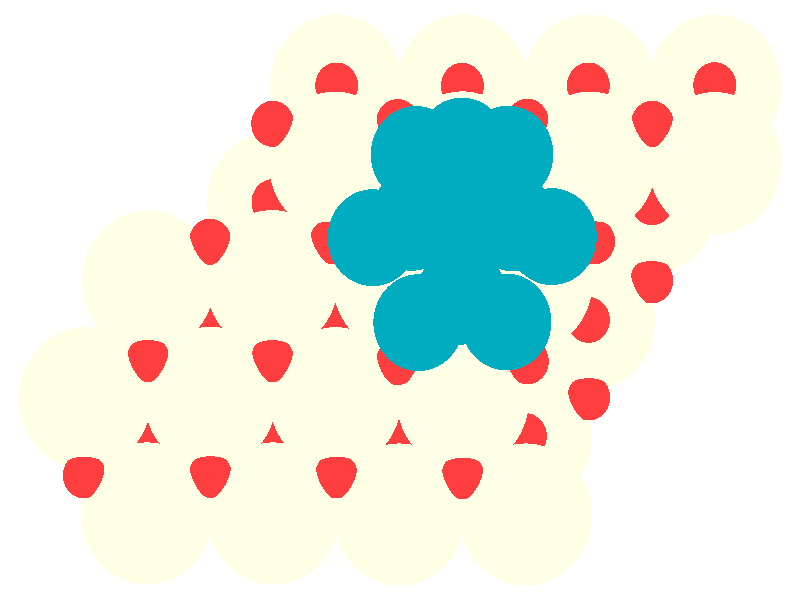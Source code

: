 #include "colors.inc"
#include "finish.inc"

global_settings {assumed_gamma 1 max_trace_level 6}
background {color White}
camera {orthographic
  right -24.63*x up 17.23*y
  direction 1.00*z
  location <0,0,50.00> look_at <0,0,0>}
light_source {<  2.00,   3.00,  40.00> color White
  area_light <0.70, 0, 0>, <0, 0.70, 0>, 3, 3
  adaptive 1 jitter}

#declare simple = finish {phong 0.7}
#declare pale = finish {ambient .5 diffuse .85 roughness .001 specular 0.200 }
#declare intermediate = finish {ambient 0.3 diffuse 0.6 specular 0.10 roughness 0.04 }
#declare vmd = finish {ambient .0 diffuse .65 phong 0.1 phong_size 40. specular 0.500 }
#declare jmol = finish {ambient .2 diffuse .6 specular 1 roughness .001 metallic}
#declare ase2 = finish {ambient 0.05 brilliance 3 diffuse 0.6 metallic specular 0.70 roughness 0.04 reflection 0.15}
#declare ase3 = finish {ambient .15 brilliance 2 diffuse .6 metallic specular 1. roughness .001 reflection .0}
#declare glass = finish {ambient .05 diffuse .3 specular 1. roughness .001}
#declare glass2 = finish {ambient .0 diffuse .3 specular 1. reflection .25 roughness .001}
#declare Rcell = 0.020;
#declare Rbond = 0.100;

#macro atom(LOC, R, COL, TRANS, FIN)
  sphere{LOC, R texture{pigment{color COL transmit TRANS} finish{FIN}}}
#end
#macro constrain(LOC, R, COL, TRANS FIN)
union{torus{R, Rcell rotate 45*z texture{pigment{color COL transmit TRANS} finish{FIN}}}
      torus{R, Rcell rotate -45*z texture{pigment{color COL transmit TRANS} finish{FIN}}}
      translate LOC}
#end

atom(< -1.96,   6.16,  -9.85>, 2.04, rgb <1.00, 1.00, 0.78>, 0.0, ase3) // #0 
atom(<  3.87,  -3.92,  -9.85>, 2.04, rgb <1.00, 1.00, 0.78>, 0.0, ase3) // #1 
atom(< -5.84,  -0.56,  -9.85>, 2.04, rgb <1.00, 1.00, 0.78>, 0.0, ase3) // #2 
atom(<  5.81,  -0.56,  -9.85>, 2.04, rgb <1.00, 1.00, 0.78>, 0.0, ase3) // #3 
atom(<  1.93,   6.16,  -9.85>, 2.04, rgb <1.00, 1.00, 0.78>, 0.0, ase3) // #4 
atom(<  7.75,   2.80,  -9.85>, 2.04, rgb <1.00, 1.00, 0.78>, 0.0, ase3) // #5 
atom(< -1.96,  -0.56,  -9.85>, 2.04, rgb <1.00, 1.00, 0.78>, 0.0, ase3) // #6 
atom(<  9.69,   6.16,  -9.85>, 2.04, rgb <1.00, 1.00, 0.78>, 0.0, ase3) // #7 
atom(<  5.81,   6.16,  -9.85>, 2.04, rgb <1.00, 1.00, 0.78>, 0.0, ase3) // #8 
atom(< -0.02,  -3.92,  -9.85>, 2.04, rgb <1.00, 1.00, 0.78>, 0.0, ase3) // #9 
atom(<  1.93,  -0.56,  -9.85>, 2.04, rgb <1.00, 1.00, 0.78>, 0.0, ase3) // #10 
atom(< -0.02,   2.80,  -9.85>, 2.04, rgb <1.00, 1.00, 0.78>, 0.0, ase3) // #11 
atom(< -7.78,  -3.92,  -9.85>, 2.04, rgb <1.00, 1.00, 0.78>, 0.0, ase3) // #12 
atom(<  3.87,   2.80,  -9.85>, 2.04, rgb <1.00, 1.00, 0.78>, 0.0, ase3) // #13 
atom(< -3.90,   2.80,  -9.85>, 2.04, rgb <1.00, 1.00, 0.78>, 0.0, ase3) // #14 
atom(< -3.90,  -3.92,  -9.85>, 2.04, rgb <1.00, 1.00, 0.78>, 0.0, ase3) // #15 
atom(< -3.90,  -6.13,  -6.74>, 2.04, rgb <1.00, 1.00, 0.78>, 0.0, ase3) // #16 
atom(<  3.89,   0.54,  -6.79>, 2.04, rgb <1.00, 1.00, 0.78>, 0.0, ase3) // #17 
atom(< -1.99,  -2.82,  -6.74>, 2.04, rgb <1.00, 1.00, 0.78>, 0.0, ase3) // #18 
atom(< -0.02,  -6.16,  -6.76>, 2.04, rgb <1.00, 1.00, 0.78>, 0.0, ase3) // #19 
atom(< -0.04,   0.54,  -6.79>, 2.04, rgb <1.00, 1.00, 0.78>, 0.0, ase3) // #20 
atom(<  1.93,  -2.84,  -6.72>, 2.04, rgb <1.00, 1.00, 0.78>, 0.0, ase3) // #21 
atom(<  1.92,   3.95,  -6.77>, 2.04, rgb <1.00, 1.00, 0.78>, 0.0, ase3) // #22 
atom(< -7.74,   0.54,  -6.75>, 2.04, rgb <1.00, 1.00, 0.78>, 0.0, ase3) // #23 
atom(< -7.78,  -6.13,  -6.74>, 2.04, rgb <1.00, 1.00, 0.78>, 0.0, ase3) // #24 
atom(<  9.69,   3.93,  -6.76>, 2.04, rgb <1.00, 1.00, 0.78>, 0.0, ase3) // #25 
atom(< -5.84,  -2.81,  -6.74>, 2.04, rgb <1.00, 1.00, 0.78>, 0.0, ase3) // #26 
atom(< -9.69,  -2.82,  -6.74>, 2.04, rgb <1.00, 1.00, 0.78>, 0.0, ase3) // #27 
atom(< -3.94,   0.54,  -6.75>, 2.04, rgb <1.00, 1.00, 0.78>, 0.0, ase3) // #28 
atom(<  5.85,   3.94,  -6.74>, 2.04, rgb <1.00, 1.00, 0.78>, 0.0, ase3) // #29 
atom(< -2.00,   3.94,  -6.74>, 2.04, rgb <1.00, 1.00, 0.78>, 0.0, ase3) // #30 
atom(<  3.87,  -6.16,  -6.76>, 2.04, rgb <1.00, 1.00, 0.78>, 0.0, ase3) // #31 
atom(< -1.96,   1.68, -10.64>, 0.66, rgb <1.00, 0.05, 0.05>, 0.0, ase3) // #32 
atom(< -7.78,  -1.68, -10.64>, 0.66, rgb <1.00, 0.05, 0.05>, 0.0, ase3) // #33 
atom(< -0.02,   5.04, -10.64>, 0.66, rgb <1.00, 0.05, 0.05>, 0.0, ase3) // #34 
atom(< -9.72,  -5.04, -10.64>, 0.66, rgb <1.00, 0.05, 0.05>, 0.0, ase3) // #35 
atom(<  3.87,  -1.68, -10.64>, 0.66, rgb <1.00, 0.05, 0.05>, 0.0, ase3) // #36 
atom(< -3.90,   5.04, -10.64>, 0.66, rgb <1.00, 0.05, 0.05>, 0.0, ase3) // #37 
atom(<  1.93,   1.68, -10.64>, 0.66, rgb <1.00, 0.05, 0.05>, 0.0, ase3) // #38 
atom(< -5.84,   1.68, -10.64>, 0.66, rgb <1.00, 0.05, 0.05>, 0.0, ase3) // #39 
atom(< -5.84,  -5.04, -10.64>, 0.66, rgb <1.00, 0.05, 0.05>, 0.0, ase3) // #40 
atom(<  7.75,   5.04, -10.64>, 0.66, rgb <1.00, 0.05, 0.05>, 0.0, ase3) // #41 
atom(< -0.02,  -1.68, -10.64>, 0.66, rgb <1.00, 0.05, 0.05>, 0.0, ase3) // #42 
atom(< -1.96,  -5.04, -10.64>, 0.66, rgb <1.00, 0.05, 0.05>, 0.0, ase3) // #43 
atom(< -3.90,  -1.68, -10.64>, 0.66, rgb <1.00, 0.05, 0.05>, 0.0, ase3) // #44 
atom(<  3.87,   5.04, -10.64>, 0.66, rgb <1.00, 0.05, 0.05>, 0.0, ase3) // #45 
atom(<  5.81,   1.68, -10.64>, 0.66, rgb <1.00, 0.05, 0.05>, 0.0, ase3) // #46 
atom(<  1.93,  -5.04, -10.64>, 0.66, rgb <1.00, 0.05, 0.05>, 0.0, ase3) // #47 
atom(< -3.90,  -6.16,  -9.06>, 0.66, rgb <1.00, 0.05, 0.05>, 0.0, ase3) // #48 
atom(< -1.96,  -2.80,  -9.06>, 0.66, rgb <1.00, 0.05, 0.05>, 0.0, ase3) // #49 
atom(< -0.02,  -6.16,  -9.06>, 0.66, rgb <1.00, 0.05, 0.05>, 0.0, ase3) // #50 
atom(< -3.90,   0.56,  -9.06>, 0.66, rgb <1.00, 0.05, 0.05>, 0.0, ase3) // #51 
atom(< -0.02,   0.56,  -9.06>, 0.66, rgb <1.00, 0.05, 0.05>, 0.0, ase3) // #52 
atom(<  7.75,   0.56,  -9.06>, 0.66, rgb <1.00, 0.05, 0.05>, 0.0, ase3) // #53 
atom(<  1.93,  -2.80,  -9.06>, 0.66, rgb <1.00, 0.05, 0.05>, 0.0, ase3) // #54 
atom(< -5.84,  -2.80,  -9.06>, 0.66, rgb <1.00, 0.05, 0.05>, 0.0, ase3) // #55 
atom(<  5.81,  -2.80,  -9.06>, 0.66, rgb <1.00, 0.05, 0.05>, 0.0, ase3) // #56 
atom(< -7.78,  -6.16,  -9.06>, 0.66, rgb <1.00, 0.05, 0.05>, 0.0, ase3) // #57 
atom(<  3.87,   0.56,  -9.06>, 0.66, rgb <1.00, 0.05, 0.05>, 0.0, ase3) // #58 
atom(<  3.87,  -6.16,  -9.06>, 0.66, rgb <1.00, 0.05, 0.05>, 0.0, ase3) // #59 
atom(<  9.69,   3.92,  -9.06>, 0.66, rgb <1.00, 0.05, 0.05>, 0.0, ase3) // #60 
atom(<  5.81,   3.92,  -9.06>, 0.66, rgb <1.00, 0.05, 0.05>, 0.0, ase3) // #61 
atom(< -1.96,   3.92,  -9.06>, 0.66, rgb <1.00, 0.05, 0.05>, 0.0, ase3) // #62 
atom(<  1.93,   3.92,  -9.06>, 0.66, rgb <1.00, 0.05, 0.05>, 0.0, ase3) // #63 
atom(< -0.02,  -3.91,  -7.55>, 0.66, rgb <1.00, 0.05, 0.05>, 0.0, ase3) // #64 
atom(< -3.91,   2.81,  -7.56>, 0.66, rgb <1.00, 0.05, 0.05>, 0.0, ase3) // #65 
atom(<  9.69,   6.17,  -7.56>, 0.66, rgb <1.00, 0.05, 0.05>, 0.0, ase3) // #66 
atom(<  5.80,   6.16,  -7.55>, 0.66, rgb <1.00, 0.05, 0.05>, 0.0, ase3) // #67 
atom(<  7.76,   2.81,  -7.56>, 0.66, rgb <1.00, 0.05, 0.05>, 0.0, ase3) // #68 
atom(<  1.93,  -0.64,  -7.54>, 0.66, rgb <1.00, 0.05, 0.05>, 0.0, ase3) // #69 
atom(< -1.95,   6.16,  -7.55>, 0.66, rgb <1.00, 0.05, 0.05>, 0.0, ase3) // #70 
atom(< -5.84,  -0.57,  -7.56>, 0.66, rgb <1.00, 0.05, 0.05>, 0.0, ase3) // #71 
atom(< -1.95,  -0.57,  -7.54>, 0.66, rgb <1.00, 0.05, 0.05>, 0.0, ase3) // #72 
atom(< -0.07,   2.84,  -7.55>, 0.66, rgb <1.00, 0.05, 0.05>, 0.0, ase3) // #73 
atom(<  5.80,  -0.57,  -7.54>, 0.66, rgb <1.00, 0.05, 0.05>, 0.0, ase3) // #74 
atom(< -3.90,  -3.93,  -7.55>, 0.66, rgb <1.00, 0.05, 0.05>, 0.0, ase3) // #75 
atom(<  3.92,   2.84,  -7.55>, 0.66, rgb <1.00, 0.05, 0.05>, 0.0, ase3) // #76 
atom(<  1.92,   6.15,  -7.53>, 0.66, rgb <1.00, 0.05, 0.05>, 0.0, ase3) // #77 
atom(< -7.78,  -3.93,  -7.55>, 0.66, rgb <1.00, 0.05, 0.05>, 0.0, ase3) // #78 
atom(<  3.86,  -3.91,  -7.54>, 0.66, rgb <1.00, 0.05, 0.05>, 0.0, ase3) // #79 
atom(< -0.07,   5.11,  -5.85>, 0.66, rgb <1.00, 0.05, 0.05>, 0.0, ase3) // #80 
atom(<  7.77,   5.06,  -5.98>, 0.66, rgb <1.00, 0.05, 0.05>, 0.0, ase3) // #81 
atom(<  3.92,   5.12,  -5.84>, 0.66, rgb <1.00, 0.05, 0.05>, 0.0, ase3) // #82 
atom(< -9.72,  -5.04,  -5.97>, 0.66, rgb <1.00, 0.05, 0.05>, 0.0, ase3) // #83 
atom(< -2.12,   1.68,  -5.93>, 0.66, rgb <1.00, 0.05, 0.05>, 0.0, ase3) // #84 
atom(< -3.93,  -1.70,  -5.98>, 0.66, rgb <1.00, 0.05, 0.05>, 0.0, ase3) // #85 
atom(< -5.84,  -5.02,  -5.97>, 0.66, rgb <1.00, 0.05, 0.05>, 0.0, ase3) // #86 
atom(< -7.75,  -1.70,  -5.98>, 0.66, rgb <1.00, 0.05, 0.05>, 0.0, ase3) // #87 
atom(<  1.92,   1.68,  -6.27>, 0.66, rgb <1.00, 0.05, 0.05>, 0.0, ase3) // #88 
atom(< -0.08,  -1.78,  -5.84>, 0.66, rgb <1.00, 0.05, 0.05>, 0.0, ase3) // #89 
atom(< -1.96,  -5.04,  -5.97>, 0.66, rgb <1.00, 0.05, 0.05>, 0.0, ase3) // #90 
atom(< -5.84,   1.67,  -5.98>, 0.66, rgb <1.00, 0.05, 0.05>, 0.0, ase3) // #91 
atom(<  5.96,   1.68,  -5.92>, 0.66, rgb <1.00, 0.05, 0.05>, 0.0, ase3) // #92 
atom(<  3.92,  -1.76,  -5.83>, 0.66, rgb <1.00, 0.05, 0.05>, 0.0, ase3) // #93 
atom(<  1.93,  -5.06,  -5.98>, 0.66, rgb <1.00, 0.05, 0.05>, 0.0, ase3) // #94 
atom(< -3.92,   5.06,  -5.98>, 0.66, rgb <1.00, 0.05, 0.05>, 0.0, ase3) // #95 
atom(<  0.57,  -0.65,  -4.17>, 1.39, rgb <0.00, 0.41, 0.52>, 0.0, ase3) // #96 
atom(<  3.45,   2.22,  -2.09>, 1.39, rgb <0.00, 0.41, 0.52>, 0.0, ase3) // #97 
atom(<  1.91,   1.78,  -4.23>, 1.39, rgb <0.00, 0.41, 0.52>, 0.0, ase3) // #98 
atom(<  0.36,   2.23,  -2.09>, 1.39, rgb <0.00, 0.41, 0.52>, 0.0, ase3) // #99 
atom(<  4.67,   1.82,  -4.29>, 1.39, rgb <0.00, 0.41, 0.52>, 0.0, ase3) // #100 
atom(< -0.84,   1.79,  -4.29>, 1.39, rgb <0.00, 0.41, 0.52>, 0.0, ase3) // #101 
atom(<  3.33,   4.19,  -4.07>, 1.39, rgb <0.00, 0.41, 0.52>, 0.0, ase3) // #102 
atom(<  0.49,   4.18,  -4.07>, 1.39, rgb <0.00, 0.41, 0.52>, 0.0, ase3) // #103 
atom(<  1.89,   0.11,  -1.99>, 1.39, rgb <0.00, 0.41, 0.52>, 0.0, ase3) // #104 
atom(<  3.27,  -0.63,  -4.16>, 1.39, rgb <0.00, 0.41, 0.52>, 0.0, ase3) // #105 
atom(<  1.90,   2.34,   0.00>, 1.39, rgb <0.00, 0.41, 0.52>, 0.0, ase3) // #106 
atom(<  1.91,   4.42,  -1.79>, 1.39, rgb <0.00, 0.41, 0.52>, 0.0, ase3) // #107 
